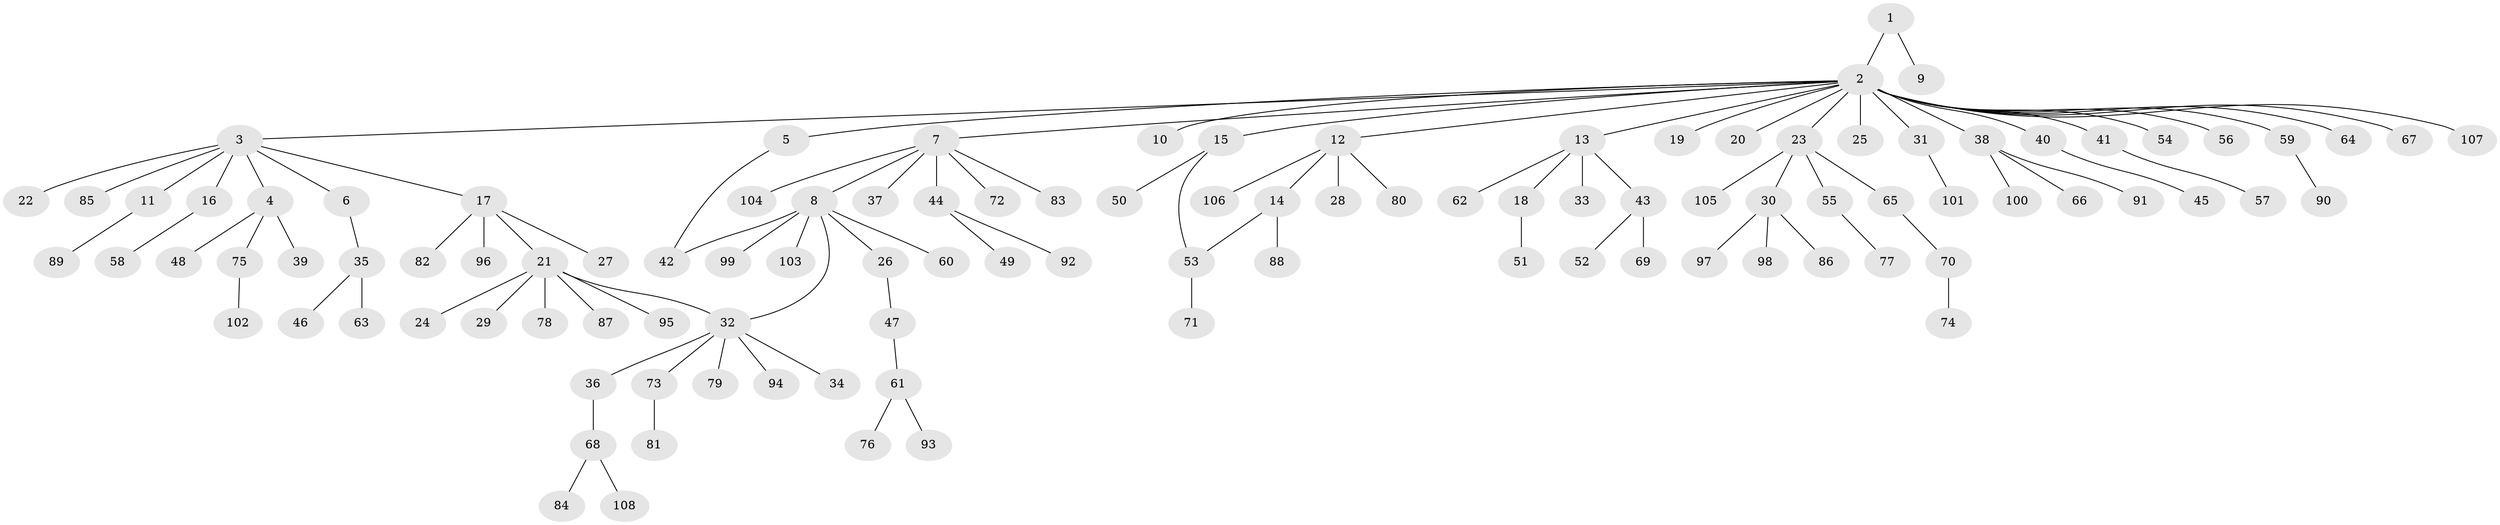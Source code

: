 // Generated by graph-tools (version 1.1) at 2025/11/02/27/25 16:11:15]
// undirected, 108 vertices, 110 edges
graph export_dot {
graph [start="1"]
  node [color=gray90,style=filled];
  1;
  2;
  3;
  4;
  5;
  6;
  7;
  8;
  9;
  10;
  11;
  12;
  13;
  14;
  15;
  16;
  17;
  18;
  19;
  20;
  21;
  22;
  23;
  24;
  25;
  26;
  27;
  28;
  29;
  30;
  31;
  32;
  33;
  34;
  35;
  36;
  37;
  38;
  39;
  40;
  41;
  42;
  43;
  44;
  45;
  46;
  47;
  48;
  49;
  50;
  51;
  52;
  53;
  54;
  55;
  56;
  57;
  58;
  59;
  60;
  61;
  62;
  63;
  64;
  65;
  66;
  67;
  68;
  69;
  70;
  71;
  72;
  73;
  74;
  75;
  76;
  77;
  78;
  79;
  80;
  81;
  82;
  83;
  84;
  85;
  86;
  87;
  88;
  89;
  90;
  91;
  92;
  93;
  94;
  95;
  96;
  97;
  98;
  99;
  100;
  101;
  102;
  103;
  104;
  105;
  106;
  107;
  108;
  1 -- 2;
  1 -- 9;
  2 -- 3;
  2 -- 5;
  2 -- 7;
  2 -- 10;
  2 -- 12;
  2 -- 13;
  2 -- 15;
  2 -- 19;
  2 -- 20;
  2 -- 23;
  2 -- 25;
  2 -- 31;
  2 -- 38;
  2 -- 40;
  2 -- 41;
  2 -- 54;
  2 -- 56;
  2 -- 59;
  2 -- 64;
  2 -- 67;
  2 -- 107;
  3 -- 4;
  3 -- 6;
  3 -- 11;
  3 -- 16;
  3 -- 17;
  3 -- 22;
  3 -- 85;
  4 -- 39;
  4 -- 48;
  4 -- 75;
  5 -- 42;
  6 -- 35;
  7 -- 8;
  7 -- 37;
  7 -- 44;
  7 -- 72;
  7 -- 83;
  7 -- 104;
  8 -- 26;
  8 -- 32;
  8 -- 42;
  8 -- 60;
  8 -- 99;
  8 -- 103;
  11 -- 89;
  12 -- 14;
  12 -- 28;
  12 -- 80;
  12 -- 106;
  13 -- 18;
  13 -- 33;
  13 -- 43;
  13 -- 62;
  14 -- 53;
  14 -- 88;
  15 -- 50;
  15 -- 53;
  16 -- 58;
  17 -- 21;
  17 -- 27;
  17 -- 82;
  17 -- 96;
  18 -- 51;
  21 -- 24;
  21 -- 29;
  21 -- 32;
  21 -- 78;
  21 -- 87;
  21 -- 95;
  23 -- 30;
  23 -- 55;
  23 -- 65;
  23 -- 105;
  26 -- 47;
  30 -- 86;
  30 -- 97;
  30 -- 98;
  31 -- 101;
  32 -- 34;
  32 -- 36;
  32 -- 73;
  32 -- 79;
  32 -- 94;
  35 -- 46;
  35 -- 63;
  36 -- 68;
  38 -- 66;
  38 -- 91;
  38 -- 100;
  40 -- 45;
  41 -- 57;
  43 -- 52;
  43 -- 69;
  44 -- 49;
  44 -- 92;
  47 -- 61;
  53 -- 71;
  55 -- 77;
  59 -- 90;
  61 -- 76;
  61 -- 93;
  65 -- 70;
  68 -- 84;
  68 -- 108;
  70 -- 74;
  73 -- 81;
  75 -- 102;
}

